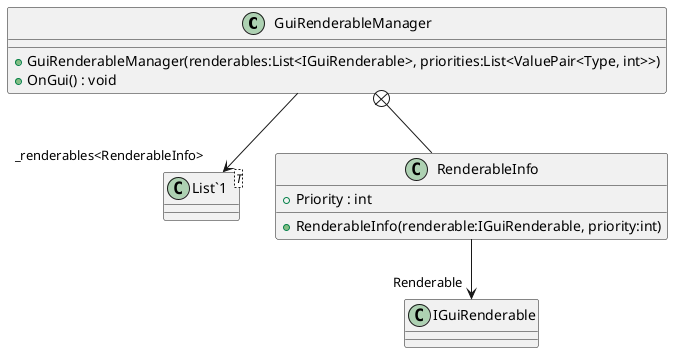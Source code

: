 @startuml
class GuiRenderableManager {
    + GuiRenderableManager(renderables:List<IGuiRenderable>, priorities:List<ValuePair<Type, int>>)
    + OnGui() : void
}
class "List`1"<T> {
}
class RenderableInfo {
    + Priority : int
    + RenderableInfo(renderable:IGuiRenderable, priority:int)
}
GuiRenderableManager --> "_renderables<RenderableInfo>" "List`1"
GuiRenderableManager +-- RenderableInfo
RenderableInfo --> "Renderable" IGuiRenderable
@enduml
